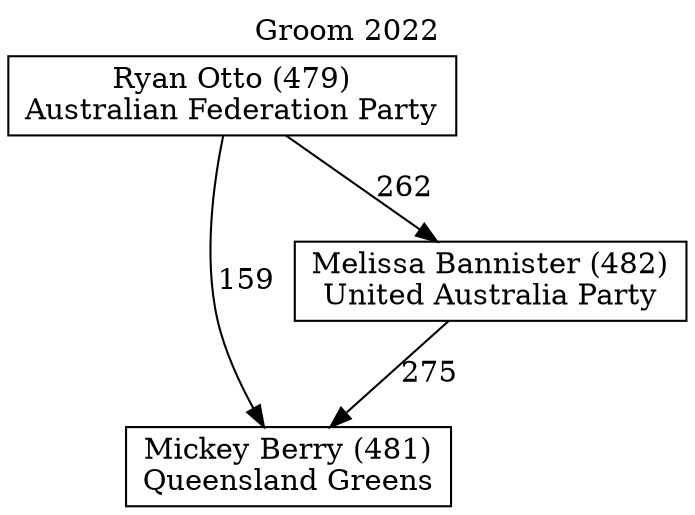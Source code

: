 // House preference flow
digraph "Mickey Berry (481)_Groom_2022" {
	graph [label="Groom 2022" labelloc=t mclimit=10]
	node [shape=box]
	"Mickey Berry (481)" [label="Mickey Berry (481)
Queensland Greens"]
	"Melissa Bannister (482)" [label="Melissa Bannister (482)
United Australia Party"]
	"Ryan Otto (479)" [label="Ryan Otto (479)
Australian Federation Party"]
	"Mickey Berry (481)" [label="Mickey Berry (481)
Queensland Greens"]
	"Ryan Otto (479)" [label="Ryan Otto (479)
Australian Federation Party"]
	"Ryan Otto (479)" [label="Ryan Otto (479)
Australian Federation Party"]
	"Melissa Bannister (482)" [label="Melissa Bannister (482)
United Australia Party"]
	"Ryan Otto (479)" [label="Ryan Otto (479)
Australian Federation Party"]
	"Ryan Otto (479)" [label="Ryan Otto (479)
Australian Federation Party"]
	"Melissa Bannister (482)" -> "Mickey Berry (481)" [label=275]
	"Ryan Otto (479)" -> "Melissa Bannister (482)" [label=262]
	"Ryan Otto (479)" -> "Mickey Berry (481)" [label=159]
}
